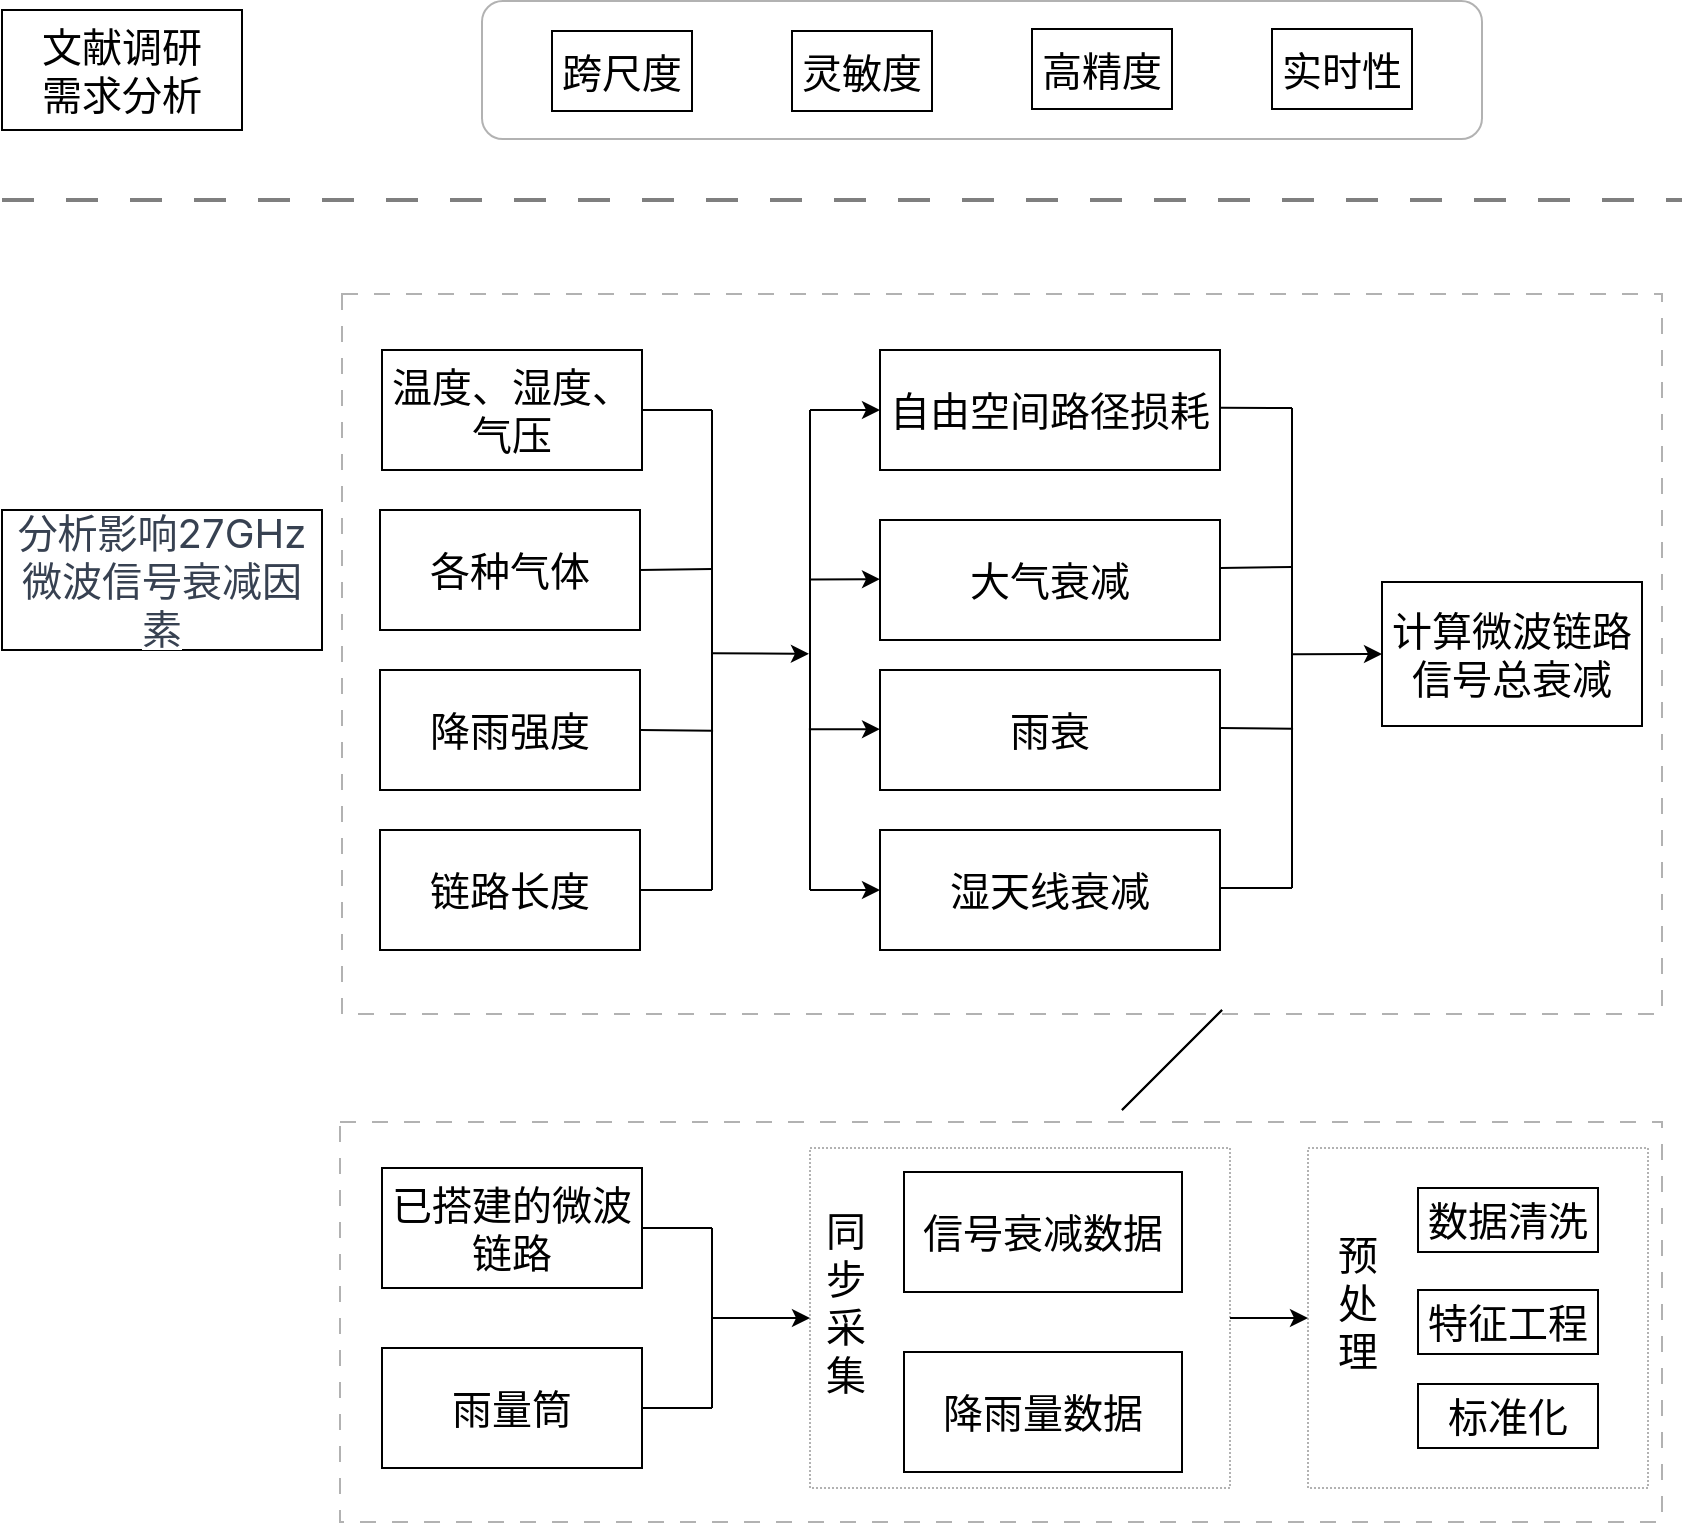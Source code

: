 <mxfile version="24.5.4" type="github">
  <diagram name="第 1 页" id="vz4i3LhELy7wU1bM7fb8">
    <mxGraphModel dx="1050" dy="565" grid="1" gridSize="10" guides="1" tooltips="1" connect="1" arrows="1" fold="1" page="1" pageScale="1" pageWidth="827" pageHeight="1169" math="0" shadow="0">
      <root>
        <mxCell id="0" />
        <mxCell id="1" parent="0" />
        <mxCell id="u5NkH72IfdMpRJPFfYtH-136" value="" style="rounded=0;whiteSpace=wrap;html=1;dashed=1;dashPattern=8 8;opacity=30;" vertex="1" parent="1">
          <mxGeometry x="329" y="586" width="661" height="200" as="geometry" />
        </mxCell>
        <mxCell id="u5NkH72IfdMpRJPFfYtH-1" value="&lt;font style=&quot;font-size: 20px;&quot;&gt;文献调研&lt;/font&gt;&lt;div style=&quot;font-size: 20px;&quot;&gt;需求分析&lt;/div&gt;" style="whiteSpace=wrap;html=1;" vertex="1" parent="1">
          <mxGeometry x="160" y="30" width="120" height="60" as="geometry" />
        </mxCell>
        <mxCell id="u5NkH72IfdMpRJPFfYtH-9" value="" style="rounded=0;whiteSpace=wrap;html=1;dashed=1;dashPattern=8 8;opacity=30;" vertex="1" parent="1">
          <mxGeometry x="330" y="172" width="660" height="360" as="geometry" />
        </mxCell>
        <mxCell id="u5NkH72IfdMpRJPFfYtH-13" value="" style="line;strokeWidth=2;html=1;perimeter=backbonePerimeter;points=[];outlineConnect=0;opacity=50;dashed=1;dashPattern=8 8;" vertex="1" parent="1">
          <mxGeometry x="160" y="120" width="840" height="10" as="geometry" />
        </mxCell>
        <mxCell id="u5NkH72IfdMpRJPFfYtH-32" value="" style="rounded=1;whiteSpace=wrap;html=1;opacity=30;" vertex="1" parent="1">
          <mxGeometry x="400" y="25.5" width="500" height="69" as="geometry" />
        </mxCell>
        <mxCell id="u5NkH72IfdMpRJPFfYtH-42" value="&lt;span style=&quot;color: rgb(55, 65, 81); font-family: -apple-system, BlinkMacSystemFont, Inter, ui-sans-serif, system-ui, &amp;quot;Segoe UI&amp;quot;, Roboto, Ubuntu, Cantarell, &amp;quot;Noto Sans&amp;quot;, sans-serif, &amp;quot;Helvetica Neue&amp;quot;, Arial, &amp;quot;Apple Color Emoji&amp;quot;, &amp;quot;Segoe UI Emoji&amp;quot;, &amp;quot;Segoe UI Symbol&amp;quot;, &amp;quot;Noto Color Emoji&amp;quot;; text-align: start; white-space-collapse: preserve-breaks; background-color: rgb(255, 255, 255);&quot;&gt;&lt;font style=&quot;font-size: 20px;&quot;&gt;分析影响27GHz微波信号衰减因素&lt;/font&gt;&lt;/span&gt;" style="whiteSpace=wrap;html=1;" vertex="1" parent="1">
          <mxGeometry x="160" y="280" width="160" height="70" as="geometry" />
        </mxCell>
        <mxCell id="u5NkH72IfdMpRJPFfYtH-47" value="&lt;font style=&quot;font-size: 20px;&quot;&gt;温度、湿度、气压&lt;/font&gt;" style="rounded=0;whiteSpace=wrap;html=1;" vertex="1" parent="1">
          <mxGeometry x="350" y="200" width="130" height="60" as="geometry" />
        </mxCell>
        <mxCell id="u5NkH72IfdMpRJPFfYtH-51" value="&lt;span style=&quot;font-size: 20px;&quot;&gt;各种气体&lt;/span&gt;" style="rounded=0;whiteSpace=wrap;html=1;" vertex="1" parent="1">
          <mxGeometry x="349" y="280" width="130" height="60" as="geometry" />
        </mxCell>
        <mxCell id="u5NkH72IfdMpRJPFfYtH-52" value="&lt;span style=&quot;font-size: 20px;&quot;&gt;降雨强度&lt;/span&gt;" style="rounded=0;whiteSpace=wrap;html=1;" vertex="1" parent="1">
          <mxGeometry x="349" y="360" width="130" height="60" as="geometry" />
        </mxCell>
        <mxCell id="u5NkH72IfdMpRJPFfYtH-53" value="&lt;span style=&quot;font-size: 20px;&quot;&gt;链路长度&lt;/span&gt;" style="rounded=0;whiteSpace=wrap;html=1;" vertex="1" parent="1">
          <mxGeometry x="349" y="440" width="130" height="60" as="geometry" />
        </mxCell>
        <mxCell id="u5NkH72IfdMpRJPFfYtH-54" value="" style="line;strokeWidth=1;direction=south;html=1;" vertex="1" parent="1">
          <mxGeometry x="510" y="230" width="10" height="240" as="geometry" />
        </mxCell>
        <mxCell id="u5NkH72IfdMpRJPFfYtH-59" value="" style="endArrow=none;html=1;rounded=0;exitX=1;exitY=0.5;exitDx=0;exitDy=0;entryX=0;entryY=0.5;entryDx=0;entryDy=0;entryPerimeter=0;" edge="1" parent="1" source="u5NkH72IfdMpRJPFfYtH-47" target="u5NkH72IfdMpRJPFfYtH-54">
          <mxGeometry width="50" height="50" relative="1" as="geometry">
            <mxPoint x="530" y="350" as="sourcePoint" />
            <mxPoint x="580" y="300" as="targetPoint" />
          </mxGeometry>
        </mxCell>
        <mxCell id="u5NkH72IfdMpRJPFfYtH-60" value="" style="endArrow=none;html=1;rounded=0;exitX=1;exitY=0.5;exitDx=0;exitDy=0;entryX=1;entryY=0.5;entryDx=0;entryDy=0;entryPerimeter=0;" edge="1" parent="1" source="u5NkH72IfdMpRJPFfYtH-53" target="u5NkH72IfdMpRJPFfYtH-54">
          <mxGeometry width="50" height="50" relative="1" as="geometry">
            <mxPoint x="530" y="350" as="sourcePoint" />
            <mxPoint x="580" y="300" as="targetPoint" />
          </mxGeometry>
        </mxCell>
        <mxCell id="u5NkH72IfdMpRJPFfYtH-61" value="" style="endArrow=none;html=1;rounded=0;exitX=1;exitY=0.5;exitDx=0;exitDy=0;entryX=0.668;entryY=0.446;entryDx=0;entryDy=0;entryPerimeter=0;" edge="1" parent="1" source="u5NkH72IfdMpRJPFfYtH-52" target="u5NkH72IfdMpRJPFfYtH-54">
          <mxGeometry width="50" height="50" relative="1" as="geometry">
            <mxPoint x="489" y="480" as="sourcePoint" />
            <mxPoint x="550" y="390" as="targetPoint" />
          </mxGeometry>
        </mxCell>
        <mxCell id="u5NkH72IfdMpRJPFfYtH-62" value="" style="endArrow=none;html=1;rounded=0;exitX=1;exitY=0.5;exitDx=0;exitDy=0;entryX=0.331;entryY=0.492;entryDx=0;entryDy=0;entryPerimeter=0;" edge="1" parent="1" source="u5NkH72IfdMpRJPFfYtH-51" target="u5NkH72IfdMpRJPFfYtH-54">
          <mxGeometry width="50" height="50" relative="1" as="geometry">
            <mxPoint x="510" y="390" as="sourcePoint" />
            <mxPoint x="554" y="310" as="targetPoint" />
          </mxGeometry>
        </mxCell>
        <mxCell id="u5NkH72IfdMpRJPFfYtH-65" value="" style="endArrow=classic;html=1;rounded=0;exitX=0.507;exitY=0.464;exitDx=0;exitDy=0;exitPerimeter=0;entryX=0.508;entryY=0.554;entryDx=0;entryDy=0;entryPerimeter=0;" edge="1" parent="1" source="u5NkH72IfdMpRJPFfYtH-54" target="u5NkH72IfdMpRJPFfYtH-66">
          <mxGeometry width="50" height="50" relative="1" as="geometry">
            <mxPoint x="560" y="300" as="sourcePoint" />
            <mxPoint x="610" y="250" as="targetPoint" />
          </mxGeometry>
        </mxCell>
        <mxCell id="u5NkH72IfdMpRJPFfYtH-66" value="" style="line;strokeWidth=1;direction=south;html=1;" vertex="1" parent="1">
          <mxGeometry x="559" y="230" width="10" height="240" as="geometry" />
        </mxCell>
        <mxCell id="u5NkH72IfdMpRJPFfYtH-69" value="" style="endArrow=classic;html=1;rounded=0;exitX=0;exitY=0.5;exitDx=0;exitDy=0;exitPerimeter=0;entryX=0;entryY=0.5;entryDx=0;entryDy=0;" edge="1" parent="1" source="u5NkH72IfdMpRJPFfYtH-66" target="u5NkH72IfdMpRJPFfYtH-70">
          <mxGeometry width="50" height="50" relative="1" as="geometry">
            <mxPoint x="629" y="390" as="sourcePoint" />
            <mxPoint x="679" y="340" as="targetPoint" />
          </mxGeometry>
        </mxCell>
        <mxCell id="u5NkH72IfdMpRJPFfYtH-70" value="&lt;span style=&quot;font-size: 20px;&quot;&gt;自由空间路径损耗&lt;/span&gt;" style="rounded=0;whiteSpace=wrap;html=1;" vertex="1" parent="1">
          <mxGeometry x="599" y="200" width="170" height="60" as="geometry" />
        </mxCell>
        <mxCell id="u5NkH72IfdMpRJPFfYtH-72" value="&lt;span style=&quot;font-size: 20px;&quot;&gt;湿天线衰减&lt;/span&gt;" style="rounded=0;whiteSpace=wrap;html=1;" vertex="1" parent="1">
          <mxGeometry x="599" y="440" width="170" height="60" as="geometry" />
        </mxCell>
        <mxCell id="u5NkH72IfdMpRJPFfYtH-73" value="&lt;span style=&quot;font-size: 20px;&quot;&gt;大气衰减&lt;/span&gt;" style="rounded=0;whiteSpace=wrap;html=1;" vertex="1" parent="1">
          <mxGeometry x="599" y="285" width="170" height="60" as="geometry" />
        </mxCell>
        <mxCell id="u5NkH72IfdMpRJPFfYtH-74" value="&lt;span style=&quot;font-size: 20px;&quot;&gt;雨衰&lt;/span&gt;" style="rounded=0;whiteSpace=wrap;html=1;" vertex="1" parent="1">
          <mxGeometry x="599" y="360" width="170" height="60" as="geometry" />
        </mxCell>
        <mxCell id="u5NkH72IfdMpRJPFfYtH-75" value="" style="endArrow=classic;html=1;rounded=0;entryX=0;entryY=0.5;entryDx=0;entryDy=0;exitX=1;exitY=0.5;exitDx=0;exitDy=0;exitPerimeter=0;" edge="1" parent="1" source="u5NkH72IfdMpRJPFfYtH-66">
          <mxGeometry width="50" height="50" relative="1" as="geometry">
            <mxPoint x="569" y="470" as="sourcePoint" />
            <mxPoint x="599" y="470" as="targetPoint" />
          </mxGeometry>
        </mxCell>
        <mxCell id="u5NkH72IfdMpRJPFfYtH-77" value="" style="endArrow=classic;html=1;rounded=0;exitX=0.353;exitY=0.523;exitDx=0;exitDy=0;exitPerimeter=0;entryX=0;entryY=0.5;entryDx=0;entryDy=0;" edge="1" parent="1" source="u5NkH72IfdMpRJPFfYtH-66">
          <mxGeometry width="50" height="50" relative="1" as="geometry">
            <mxPoint x="544" y="314.58" as="sourcePoint" />
            <mxPoint x="599" y="314.58" as="targetPoint" />
          </mxGeometry>
        </mxCell>
        <mxCell id="u5NkH72IfdMpRJPFfYtH-82" value="" style="endArrow=classic;html=1;rounded=0;exitX=0.665;exitY=0.554;exitDx=0;exitDy=0;exitPerimeter=0;entryX=0;entryY=0.5;entryDx=0;entryDy=0;" edge="1" parent="1" source="u5NkH72IfdMpRJPFfYtH-66">
          <mxGeometry width="50" height="50" relative="1" as="geometry">
            <mxPoint x="544" y="389.58" as="sourcePoint" />
            <mxPoint x="599" y="389.58" as="targetPoint" />
          </mxGeometry>
        </mxCell>
        <mxCell id="u5NkH72IfdMpRJPFfYtH-89" value="" style="line;strokeWidth=1;direction=south;html=1;" vertex="1" parent="1">
          <mxGeometry x="800" y="229" width="10" height="240" as="geometry" />
        </mxCell>
        <mxCell id="u5NkH72IfdMpRJPFfYtH-90" value="" style="endArrow=none;html=1;rounded=0;entryX=0;entryY=0.5;entryDx=0;entryDy=0;entryPerimeter=0;exitX=1.001;exitY=0.482;exitDx=0;exitDy=0;exitPerimeter=0;" edge="1" parent="1" target="u5NkH72IfdMpRJPFfYtH-89" source="u5NkH72IfdMpRJPFfYtH-70">
          <mxGeometry width="50" height="50" relative="1" as="geometry">
            <mxPoint x="770" y="229" as="sourcePoint" />
            <mxPoint x="870" y="299" as="targetPoint" />
          </mxGeometry>
        </mxCell>
        <mxCell id="u5NkH72IfdMpRJPFfYtH-91" value="" style="endArrow=none;html=1;rounded=0;exitX=1;exitY=0.5;exitDx=0;exitDy=0;entryX=1;entryY=0.5;entryDx=0;entryDy=0;entryPerimeter=0;" edge="1" parent="1" target="u5NkH72IfdMpRJPFfYtH-89">
          <mxGeometry width="50" height="50" relative="1" as="geometry">
            <mxPoint x="769" y="469" as="sourcePoint" />
            <mxPoint x="870" y="299" as="targetPoint" />
          </mxGeometry>
        </mxCell>
        <mxCell id="u5NkH72IfdMpRJPFfYtH-92" value="" style="endArrow=none;html=1;rounded=0;exitX=1;exitY=0.5;exitDx=0;exitDy=0;entryX=0.668;entryY=0.446;entryDx=0;entryDy=0;entryPerimeter=0;" edge="1" parent="1" target="u5NkH72IfdMpRJPFfYtH-89">
          <mxGeometry width="50" height="50" relative="1" as="geometry">
            <mxPoint x="769" y="389" as="sourcePoint" />
            <mxPoint x="840" y="389" as="targetPoint" />
          </mxGeometry>
        </mxCell>
        <mxCell id="u5NkH72IfdMpRJPFfYtH-93" value="" style="endArrow=none;html=1;rounded=0;entryX=0.331;entryY=0.492;entryDx=0;entryDy=0;entryPerimeter=0;" edge="1" parent="1" target="u5NkH72IfdMpRJPFfYtH-89">
          <mxGeometry width="50" height="50" relative="1" as="geometry">
            <mxPoint x="769" y="309" as="sourcePoint" />
            <mxPoint x="844" y="309" as="targetPoint" />
          </mxGeometry>
        </mxCell>
        <mxCell id="u5NkH72IfdMpRJPFfYtH-97" value="" style="endArrow=classic;html=1;rounded=0;exitX=0.513;exitY=0.517;exitDx=0;exitDy=0;exitPerimeter=0;entryX=0;entryY=0.5;entryDx=0;entryDy=0;" edge="1" parent="1" source="u5NkH72IfdMpRJPFfYtH-89" target="u5NkH72IfdMpRJPFfYtH-98">
          <mxGeometry width="50" height="50" relative="1" as="geometry">
            <mxPoint x="806" y="352" as="sourcePoint" />
            <mxPoint x="850" y="352" as="targetPoint" />
          </mxGeometry>
        </mxCell>
        <mxCell id="u5NkH72IfdMpRJPFfYtH-98" value="&lt;font style=&quot;font-size: 20px;&quot;&gt;计算微波链路信号总衰减&lt;/font&gt;" style="rounded=0;whiteSpace=wrap;html=1;" vertex="1" parent="1">
          <mxGeometry x="850" y="316" width="130" height="72" as="geometry" />
        </mxCell>
        <mxCell id="u5NkH72IfdMpRJPFfYtH-102" value="&lt;font style=&quot;font-size: 20px;&quot;&gt;&lt;font style=&quot;font-size: 20px;&quot;&gt;跨尺&lt;/font&gt;度&lt;/font&gt;" style="whiteSpace=wrap;html=1;" vertex="1" parent="1">
          <mxGeometry x="435" y="40.5" width="70" height="40" as="geometry" />
        </mxCell>
        <mxCell id="u5NkH72IfdMpRJPFfYtH-103" value="&lt;font style=&quot;font-size: 20px;&quot;&gt;灵敏度&lt;/font&gt;" style="whiteSpace=wrap;html=1;" vertex="1" parent="1">
          <mxGeometry x="555" y="40.5" width="70" height="40" as="geometry" />
        </mxCell>
        <mxCell id="u5NkH72IfdMpRJPFfYtH-104" value="&lt;font style=&quot;font-size: 20px;&quot;&gt;&lt;font style=&quot;font-size: 20px;&quot;&gt;高精度&lt;/font&gt;&lt;/font&gt;" style="whiteSpace=wrap;html=1;" vertex="1" parent="1">
          <mxGeometry x="675" y="39.5" width="70" height="40" as="geometry" />
        </mxCell>
        <mxCell id="u5NkH72IfdMpRJPFfYtH-105" value="&lt;span style=&quot;font-size: 20px;&quot;&gt;实时性&lt;/span&gt;" style="whiteSpace=wrap;html=1;" vertex="1" parent="1">
          <mxGeometry x="795" y="39.5" width="70" height="40" as="geometry" />
        </mxCell>
        <mxCell id="u5NkH72IfdMpRJPFfYtH-106" value="&lt;span style=&quot;font-size: 20px;&quot;&gt;已搭建的微波链路&lt;/span&gt;" style="rounded=0;whiteSpace=wrap;html=1;" vertex="1" parent="1">
          <mxGeometry x="350" y="609" width="130" height="60" as="geometry" />
        </mxCell>
        <mxCell id="u5NkH72IfdMpRJPFfYtH-107" value="&lt;span style=&quot;font-size: 20px;&quot;&gt;雨量筒&lt;/span&gt;" style="rounded=0;whiteSpace=wrap;html=1;" vertex="1" parent="1">
          <mxGeometry x="350" y="699" width="130" height="60" as="geometry" />
        </mxCell>
        <mxCell id="u5NkH72IfdMpRJPFfYtH-108" value="" style="line;strokeWidth=1;direction=south;html=1;" vertex="1" parent="1">
          <mxGeometry x="510" y="639" width="10" height="90" as="geometry" />
        </mxCell>
        <mxCell id="u5NkH72IfdMpRJPFfYtH-110" value="" style="endArrow=none;html=1;rounded=0;entryX=1;entryY=0.5;entryDx=0;entryDy=0;exitX=0;exitY=0.5;exitDx=0;exitDy=0;exitPerimeter=0;" edge="1" parent="1" source="u5NkH72IfdMpRJPFfYtH-108" target="u5NkH72IfdMpRJPFfYtH-106">
          <mxGeometry width="50" height="50" relative="1" as="geometry">
            <mxPoint x="525" y="649" as="sourcePoint" />
            <mxPoint x="680" y="439" as="targetPoint" />
          </mxGeometry>
        </mxCell>
        <mxCell id="u5NkH72IfdMpRJPFfYtH-111" value="" style="endArrow=none;html=1;rounded=0;entryX=1;entryY=0.5;entryDx=0;entryDy=0;exitX=1;exitY=0.5;exitDx=0;exitDy=0;exitPerimeter=0;" edge="1" parent="1" source="u5NkH72IfdMpRJPFfYtH-108" target="u5NkH72IfdMpRJPFfYtH-107">
          <mxGeometry width="50" height="50" relative="1" as="geometry">
            <mxPoint x="535" y="649" as="sourcePoint" />
            <mxPoint x="490" y="649" as="targetPoint" />
          </mxGeometry>
        </mxCell>
        <mxCell id="u5NkH72IfdMpRJPFfYtH-112" value="" style="endArrow=classic;html=1;rounded=0;entryX=0;entryY=0.5;entryDx=0;entryDy=0;exitX=0.5;exitY=0.467;exitDx=0;exitDy=0;exitPerimeter=0;" edge="1" parent="1" source="u5NkH72IfdMpRJPFfYtH-108" target="u5NkH72IfdMpRJPFfYtH-118">
          <mxGeometry width="50" height="50" relative="1" as="geometry">
            <mxPoint x="515" y="682" as="sourcePoint" />
            <mxPoint x="564.4" y="681.84" as="targetPoint" />
          </mxGeometry>
        </mxCell>
        <mxCell id="u5NkH72IfdMpRJPFfYtH-118" value="" style="rounded=0;whiteSpace=wrap;html=1;dashed=1;dashPattern=1 1;opacity=30;" vertex="1" parent="1">
          <mxGeometry x="564" y="599" width="210" height="170" as="geometry" />
        </mxCell>
        <mxCell id="u5NkH72IfdMpRJPFfYtH-116" value="&lt;span style=&quot;font-size: 20px;&quot;&gt;信号衰减数据&lt;/span&gt;" style="rounded=0;whiteSpace=wrap;html=1;" vertex="1" parent="1">
          <mxGeometry x="611" y="611" width="139" height="60" as="geometry" />
        </mxCell>
        <mxCell id="u5NkH72IfdMpRJPFfYtH-117" value="&lt;span style=&quot;font-size: 20px;&quot;&gt;降雨量数据&lt;/span&gt;" style="rounded=0;whiteSpace=wrap;html=1;" vertex="1" parent="1">
          <mxGeometry x="611" y="701" width="139" height="60" as="geometry" />
        </mxCell>
        <mxCell id="u5NkH72IfdMpRJPFfYtH-119" value="&lt;font style=&quot;font-size: 20px;&quot;&gt;同步采集&lt;/font&gt;" style="text;html=1;align=center;verticalAlign=middle;whiteSpace=wrap;rounded=0;" vertex="1" parent="1">
          <mxGeometry x="577" y="621" width="10" height="110" as="geometry" />
        </mxCell>
        <mxCell id="u5NkH72IfdMpRJPFfYtH-121" value="" style="rounded=0;whiteSpace=wrap;html=1;dashed=1;dashPattern=1 1;opacity=30;" vertex="1" parent="1">
          <mxGeometry x="813" y="599" width="170" height="170" as="geometry" />
        </mxCell>
        <mxCell id="u5NkH72IfdMpRJPFfYtH-125" value="" style="endArrow=classic;html=1;rounded=0;entryX=0;entryY=0.5;entryDx=0;entryDy=0;exitX=1;exitY=0.5;exitDx=0;exitDy=0;" edge="1" parent="1" source="u5NkH72IfdMpRJPFfYtH-118" target="u5NkH72IfdMpRJPFfYtH-121">
          <mxGeometry width="50" height="50" relative="1" as="geometry">
            <mxPoint x="780" y="684" as="sourcePoint" />
            <mxPoint x="810" y="684" as="targetPoint" />
          </mxGeometry>
        </mxCell>
        <mxCell id="u5NkH72IfdMpRJPFfYtH-132" value="&lt;span style=&quot;font-size: 20px;&quot;&gt;预处理&lt;/span&gt;" style="text;html=1;align=center;verticalAlign=middle;whiteSpace=wrap;rounded=0;" vertex="1" parent="1">
          <mxGeometry x="833" y="621" width="10" height="110" as="geometry" />
        </mxCell>
        <mxCell id="u5NkH72IfdMpRJPFfYtH-133" value="&lt;span style=&quot;font-size: 20px;&quot;&gt;数据清洗&lt;/span&gt;" style="rounded=0;whiteSpace=wrap;html=1;" vertex="1" parent="1">
          <mxGeometry x="868" y="619" width="90" height="32" as="geometry" />
        </mxCell>
        <mxCell id="u5NkH72IfdMpRJPFfYtH-134" value="&lt;span style=&quot;font-size: 20px;&quot;&gt;特征工程&lt;/span&gt;" style="rounded=0;whiteSpace=wrap;html=1;" vertex="1" parent="1">
          <mxGeometry x="868" y="670" width="90" height="32" as="geometry" />
        </mxCell>
        <mxCell id="u5NkH72IfdMpRJPFfYtH-135" value="&lt;span style=&quot;font-size: 20px;&quot;&gt;标准化&lt;/span&gt;" style="rounded=0;whiteSpace=wrap;html=1;" vertex="1" parent="1">
          <mxGeometry x="868" y="717" width="90" height="32" as="geometry" />
        </mxCell>
        <mxCell id="u5NkH72IfdMpRJPFfYtH-139" value="" style="endArrow=none;html=1;rounded=0;" edge="1" parent="1">
          <mxGeometry width="50" height="50" relative="1" as="geometry">
            <mxPoint x="720" y="580" as="sourcePoint" />
            <mxPoint x="770" y="530" as="targetPoint" />
          </mxGeometry>
        </mxCell>
        <mxCell id="u5NkH72IfdMpRJPFfYtH-140" value="" style="endArrow=none;html=1;rounded=0;" edge="1" parent="1">
          <mxGeometry width="50" height="50" relative="1" as="geometry">
            <mxPoint x="720" y="580" as="sourcePoint" />
            <mxPoint x="770" y="530" as="targetPoint" />
          </mxGeometry>
        </mxCell>
      </root>
    </mxGraphModel>
  </diagram>
</mxfile>
